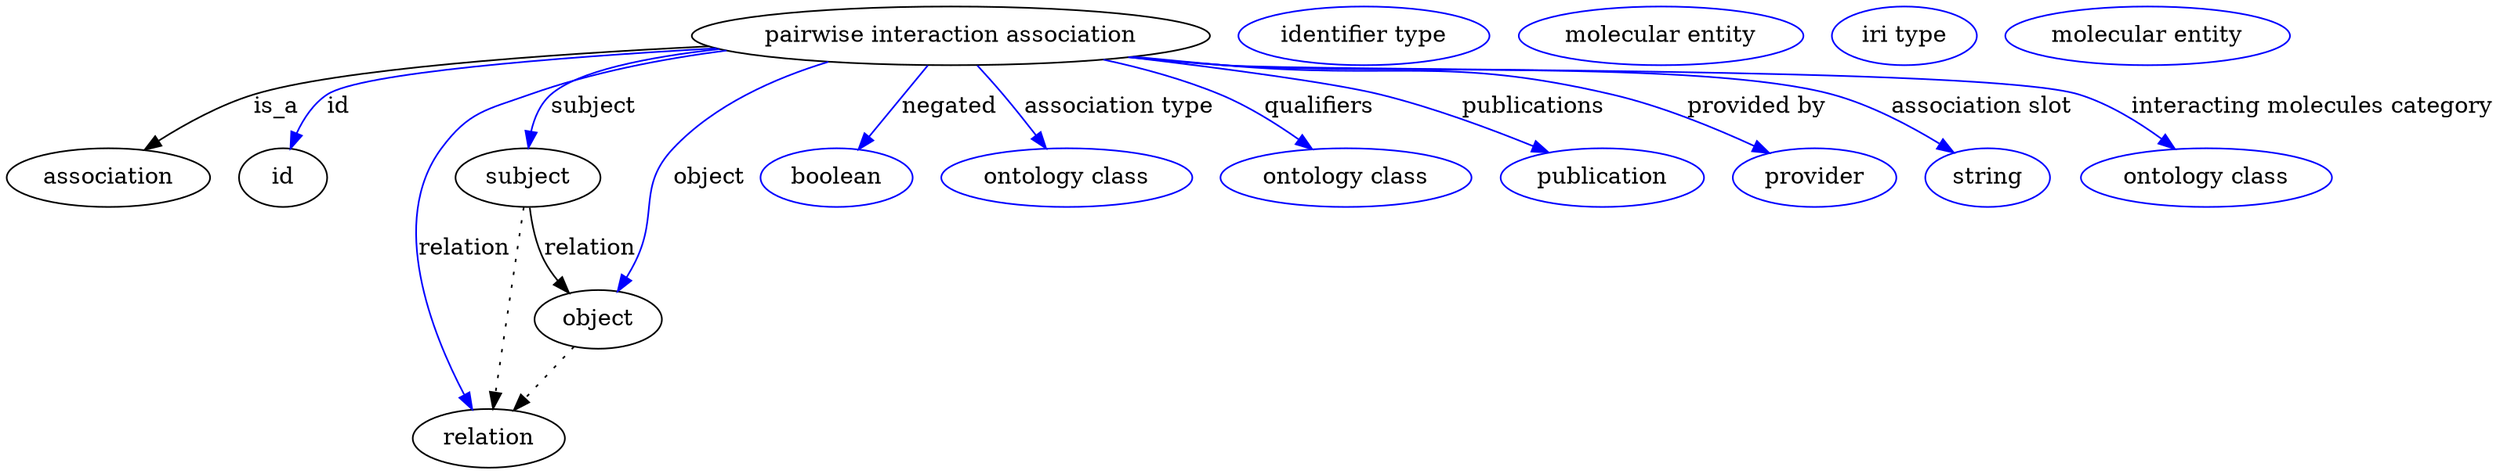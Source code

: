 digraph {
	graph [bb="0,0,1252.2,281"];
	node [label="\N"];
	"pairwise interaction association"	 [height=0.5,
		label="pairwise interaction association",
		pos="495.4,263",
		width=3.3777];
	association	 [height=0.5,
		pos="49.402,177",
		width=1.3723];
	"pairwise interaction association" -> association	 [label=is_a,
		lp="145.68,220",
		pos="e,71.049,193.43 380.78,256.98 292.5,251.34 178.28,241.57 133.85,227 114.63,220.7 95.08,209.49 79.635,199.28"];
	id	 [height=0.5,
		pos="143.4,177",
		width=0.75];
	"pairwise interaction association" -> id	 [color=blue,
		label=id,
		lp="179.85,220",
		pos="e,149.4,194.76 384.67,255.45 298.73,248.78 191.26,238.38 173.51,227 164.99,221.54 158.54,212.73 153.83,204.01",
		style=solid];
	subject	 [height=0.5,
		pos="276.4,177",
		width=0.97656];
	"pairwise interaction association" -> subject	 [color=blue,
		label=subject,
		lp="314.23,220",
		pos="e,278.18,195.29 390.14,253.92 349.38,248.44 308.89,239.93 293.75,227 287.19,221.4 283.11,213.19 280.57,205.03",
		style=solid];
	relation	 [height=0.5,
		pos="256.4,18",
		width=1.031];
	"pairwise interaction association" -> relation	 [color=blue,
		label=relation,
		lp="240.78,134",
		pos="e,247,35.476 389.11,254.23 353.67,248.95 314.53,240.51 280.4,227 256.56,217.56 246.28,216.56 232.4,195 202.59,148.68 225.71,81.424 \
242.65,44.586",
		style=solid];
	object	 [height=0.5,
		pos="316.4,91",
		width=0.88096];
	"pairwise interaction association" -> object	 [color=blue,
		label=object,
		lp="373.51,177",
		pos="e,325.12,108.39 439.04,247.02 410.73,236.41 377.92,219.77 356.19,195 335.18,171.03 345.29,156.57 333.4,127 332.16,123.92 330.79,\
120.73 329.38,117.58",
		style=solid];
	negated	 [color=blue,
		height=0.5,
		label=boolean,
		pos="437.4,177",
		width=1.0584];
	"pairwise interaction association" -> negated	 [color=blue,
		label=negated,
		lp="492.17,220",
		pos="e,449.09,194.33 483.1,244.76 474.86,232.55 463.9,216.29 454.77,202.76",
		style=solid];
	"association type"	 [color=blue,
		height=0.5,
		label="ontology class",
		pos="554.4,177",
		width=1.6931];
	"pairwise interaction association" -> "association type"	 [color=blue,
		label="association type",
		lp="574.31,220",
		pos="e,542.11,194.92 507.91,244.76 516.18,232.71 527.15,216.72 536.36,203.3",
		style=solid];
	qualifiers	 [color=blue,
		height=0.5,
		label="ontology class",
		pos="694.4,177",
		width=1.6931];
	"pairwise interaction association" -> qualifiers	 [color=blue,
		label=qualifiers,
		lp="672.45,220",
		pos="e,674.13,194.09 564.72,248.11 584.2,242.7 605.06,235.72 623.4,227 638.34,219.9 653.51,209.7 665.97,200.37",
		style=solid];
	publications	 [color=blue,
		height=0.5,
		label=publication,
		pos="823.4,177",
		width=1.3859];
	"pairwise interaction association" -> publications	 [color=blue,
		label=publications,
		lp="777.62,220",
		pos="e,793.23,191.65 588.1,251.33 624.18,245.63 665.61,237.66 702.4,227 730.42,218.88 760.75,206.34 784.03,195.85",
		style=solid];
	"provided by"	 [color=blue,
		height=0.5,
		label=provider,
		pos="931.4,177",
		width=1.1129];
	"pairwise interaction association" -> "provided by"	 [color=blue,
		label="provided by",
		lp="889.03,220",
		pos="e,905.51,190.95 583.07,250.44 597.53,248.52 612.38,246.63 626.4,245 710.22,235.25 733.66,247.95 815.4,227 843.65,219.76 873.86,206.54 \
896.37,195.52",
		style=solid];
	"association slot"	 [color=blue,
		height=0.5,
		label=string,
		pos="1019.4,177",
		width=0.8403];
	"pairwise interaction association" -> "association slot"	 [color=blue,
		label="association slot",
		lp="1004.4,220",
		pos="e,999.81,190.82 581.26,250.24 596.28,248.29 611.78,246.44 626.4,245 692.87,238.45 862.15,245.24 926.4,227 949.53,220.43 973.37,207.47 \
991.12,196.39",
		style=solid];
	"interacting molecules category"	 [color=blue,
		height=0.5,
		label="ontology class",
		pos="1128.4,177",
		width=1.6931];
	"pairwise interaction association" -> "interacting molecules category"	 [color=blue,
		label="interacting molecules category",
		lp="1166.3,220",
		pos="e,1108.7,194.07 580.53,250.12 595.78,248.15 611.54,246.33 626.4,245 720.55,236.56 961.35,255.76 1051.4,227 1069.1,221.34 1086.7,\
210.44 1100.6,200.26",
		style=solid];
	"pairwise interaction association_id"	 [color=blue,
		height=0.5,
		label="identifier type",
		pos="694.4,263",
		width=1.652];
	subject -> relation	 [pos="e,258.67,36.027 274.11,158.76 270.64,131.21 264.04,78.735 259.95,46.223",
		style=dotted];
	subject -> object	 [label=relation,
		lp="312.78,134",
		pos="e,302.82,107.46 279.98,158.87 282.29,149.13 285.78,137.08 290.64,127 292.43,123.29 294.6,119.56 296.91,115.97"];
	"pairwise interaction association_subject"	 [color=blue,
		height=0.5,
		label="molecular entity",
		pos="839.4,263",
		width=1.8837];
	"pairwise interaction association_relation"	 [color=blue,
		height=0.5,
		label="iri type",
		pos="960.4,263",
		width=0.9834];
	object -> relation	 [pos="e,270.17,34.752 302.79,74.435 295.09,65.075 285.33,53.191 276.74,42.745",
		style=dotted];
	"pairwise interaction association_object"	 [color=blue,
		height=0.5,
		label="molecular entity",
		pos="1081.4,263",
		width=1.8837];
}
